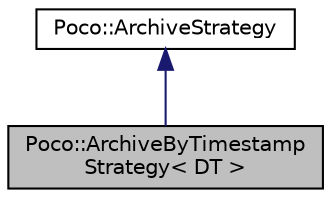 digraph "Poco::ArchiveByTimestampStrategy&lt; DT &gt;"
{
 // LATEX_PDF_SIZE
  edge [fontname="Helvetica",fontsize="10",labelfontname="Helvetica",labelfontsize="10"];
  node [fontname="Helvetica",fontsize="10",shape=record];
  Node1 [label="Poco::ArchiveByTimestamp\lStrategy\< DT \>",height=0.2,width=0.4,color="black", fillcolor="grey75", style="filled", fontcolor="black",tooltip=" "];
  Node2 -> Node1 [dir="back",color="midnightblue",fontsize="10",style="solid"];
  Node2 [label="Poco::ArchiveStrategy",height=0.2,width=0.4,color="black", fillcolor="white", style="filled",URL="$classPoco_1_1ArchiveStrategy.html",tooltip=" "];
}
